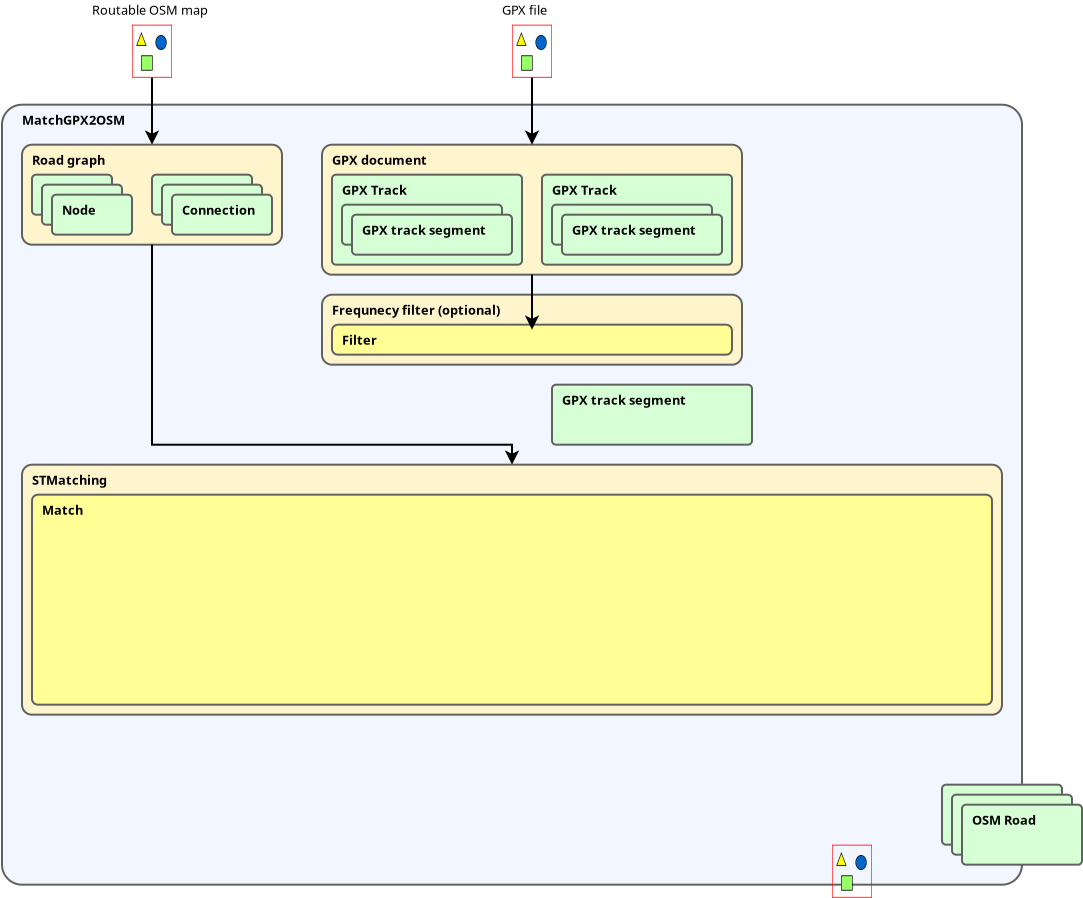 <?xml version="1.0" encoding="UTF-8"?>
<dia:diagram xmlns:dia="http://www.lysator.liu.se/~alla/dia/">
  <dia:layer name="Background" visible="true" active="true">
    <dia:object type="Standard - Box" version="0" id="O0">
      <dia:attribute name="obj_pos">
        <dia:point val="1,6"/>
      </dia:attribute>
      <dia:attribute name="obj_bb">
        <dia:rectangle val="0.95,5.95;52.05,45.05"/>
      </dia:attribute>
      <dia:attribute name="elem_corner">
        <dia:point val="1,6"/>
      </dia:attribute>
      <dia:attribute name="elem_width">
        <dia:real val="51"/>
      </dia:attribute>
      <dia:attribute name="elem_height">
        <dia:real val="39.0"/>
      </dia:attribute>
      <dia:attribute name="border_width">
        <dia:real val="0.1"/>
      </dia:attribute>
      <dia:attribute name="border_color">
        <dia:color val="#616161"/>
      </dia:attribute>
      <dia:attribute name="inner_color">
        <dia:color val="#f2f7ff"/>
      </dia:attribute>
      <dia:attribute name="show_background">
        <dia:boolean val="true"/>
      </dia:attribute>
      <dia:attribute name="corner_radius">
        <dia:real val="1"/>
      </dia:attribute>
    </dia:object>
    <dia:object type="Standard - Image" version="0" id="O1">
      <dia:attribute name="obj_pos">
        <dia:point val="26.5,2"/>
      </dia:attribute>
      <dia:attribute name="obj_bb">
        <dia:rectangle val="26.45,1.95;28.55,4.7"/>
      </dia:attribute>
      <dia:attribute name="elem_corner">
        <dia:point val="26.5,2"/>
      </dia:attribute>
      <dia:attribute name="elem_width">
        <dia:real val="2"/>
      </dia:attribute>
      <dia:attribute name="elem_height">
        <dia:real val="2.65"/>
      </dia:attribute>
      <dia:attribute name="border_width">
        <dia:real val="0.1"/>
      </dia:attribute>
      <dia:attribute name="border_color">
        <dia:color val="#ff0000"/>
      </dia:attribute>
      <dia:attribute name="draw_border">
        <dia:boolean val="false"/>
      </dia:attribute>
      <dia:attribute name="keep_aspect">
        <dia:boolean val="true"/>
      </dia:attribute>
      <dia:attribute name="file">
        <dia:string>#icons\gpx-file.png#</dia:string>
      </dia:attribute>
    </dia:object>
    <dia:object type="Standard - Box" version="0" id="O2">
      <dia:attribute name="obj_pos">
        <dia:point val="2,24"/>
      </dia:attribute>
      <dia:attribute name="obj_bb">
        <dia:rectangle val="1.95,23.95;51.05,36.55"/>
      </dia:attribute>
      <dia:attribute name="elem_corner">
        <dia:point val="2,24"/>
      </dia:attribute>
      <dia:attribute name="elem_width">
        <dia:real val="49.0"/>
      </dia:attribute>
      <dia:attribute name="elem_height">
        <dia:real val="12.5"/>
      </dia:attribute>
      <dia:attribute name="border_width">
        <dia:real val="0.1"/>
      </dia:attribute>
      <dia:attribute name="border_color">
        <dia:color val="#616161"/>
      </dia:attribute>
      <dia:attribute name="inner_color">
        <dia:color val="#fff5cd"/>
      </dia:attribute>
      <dia:attribute name="show_background">
        <dia:boolean val="true"/>
      </dia:attribute>
      <dia:attribute name="corner_radius">
        <dia:real val="0.5"/>
      </dia:attribute>
    </dia:object>
    <dia:object type="Standard - Text" version="1" id="O3">
      <dia:attribute name="obj_pos">
        <dia:point val="26,1.5"/>
      </dia:attribute>
      <dia:attribute name="obj_bb">
        <dia:rectangle val="26,0.886;28.516,1.687"/>
      </dia:attribute>
      <dia:attribute name="text">
        <dia:composite type="text">
          <dia:attribute name="string">
            <dia:string>#GPX file#</dia:string>
          </dia:attribute>
          <dia:attribute name="font">
            <dia:font family="sans" style="0" name="Helvetica"/>
          </dia:attribute>
          <dia:attribute name="height">
            <dia:real val="0.8"/>
          </dia:attribute>
          <dia:attribute name="pos">
            <dia:point val="26,1.5"/>
          </dia:attribute>
          <dia:attribute name="color">
            <dia:color val="#000000"/>
          </dia:attribute>
          <dia:attribute name="alignment">
            <dia:enum val="0"/>
          </dia:attribute>
        </dia:composite>
      </dia:attribute>
      <dia:attribute name="valign">
        <dia:enum val="3"/>
      </dia:attribute>
    </dia:object>
    <dia:object type="Standard - Text" version="1" id="O4">
      <dia:attribute name="obj_pos">
        <dia:point val="2,7"/>
      </dia:attribute>
      <dia:attribute name="obj_bb">
        <dia:rectangle val="2,6.386;7.804,7.187"/>
      </dia:attribute>
      <dia:attribute name="text">
        <dia:composite type="text">
          <dia:attribute name="string">
            <dia:string>#MatchGPX2OSM#</dia:string>
          </dia:attribute>
          <dia:attribute name="font">
            <dia:font family="sans" style="80" name="Helvetica-Bold"/>
          </dia:attribute>
          <dia:attribute name="height">
            <dia:real val="0.8"/>
          </dia:attribute>
          <dia:attribute name="pos">
            <dia:point val="2,7"/>
          </dia:attribute>
          <dia:attribute name="color">
            <dia:color val="#000000"/>
          </dia:attribute>
          <dia:attribute name="alignment">
            <dia:enum val="0"/>
          </dia:attribute>
        </dia:composite>
      </dia:attribute>
      <dia:attribute name="valign">
        <dia:enum val="3"/>
      </dia:attribute>
    </dia:object>
    <dia:object type="Standard - Image" version="0" id="O5">
      <dia:attribute name="obj_pos">
        <dia:point val="7.5,2"/>
      </dia:attribute>
      <dia:attribute name="obj_bb">
        <dia:rectangle val="7.45,1.95;9.55,4.7"/>
      </dia:attribute>
      <dia:attribute name="elem_corner">
        <dia:point val="7.5,2"/>
      </dia:attribute>
      <dia:attribute name="elem_width">
        <dia:real val="2"/>
      </dia:attribute>
      <dia:attribute name="elem_height">
        <dia:real val="2.65"/>
      </dia:attribute>
      <dia:attribute name="draw_border">
        <dia:boolean val="false"/>
      </dia:attribute>
      <dia:attribute name="keep_aspect">
        <dia:boolean val="true"/>
      </dia:attribute>
      <dia:attribute name="file">
        <dia:string>#icons\routable-osm-file.png#</dia:string>
      </dia:attribute>
    </dia:object>
    <dia:object type="Standard - Text" version="1" id="O6">
      <dia:attribute name="obj_pos">
        <dia:point val="5.5,1.5"/>
      </dia:attribute>
      <dia:attribute name="obj_bb">
        <dia:rectangle val="5.5,0.905;11.658,1.65"/>
      </dia:attribute>
      <dia:attribute name="text">
        <dia:composite type="text">
          <dia:attribute name="string">
            <dia:string>#Routable OSM map#</dia:string>
          </dia:attribute>
          <dia:attribute name="font">
            <dia:font family="sans" style="0" name="Helvetica"/>
          </dia:attribute>
          <dia:attribute name="height">
            <dia:real val="0.8"/>
          </dia:attribute>
          <dia:attribute name="pos">
            <dia:point val="5.5,1.5"/>
          </dia:attribute>
          <dia:attribute name="color">
            <dia:color val="#000000"/>
          </dia:attribute>
          <dia:attribute name="alignment">
            <dia:enum val="0"/>
          </dia:attribute>
        </dia:composite>
      </dia:attribute>
      <dia:attribute name="valign">
        <dia:enum val="3"/>
      </dia:attribute>
    </dia:object>
    <dia:object type="Standard - Text" version="1" id="O7">
      <dia:attribute name="obj_pos">
        <dia:point val="2.5,25"/>
      </dia:attribute>
      <dia:attribute name="obj_bb">
        <dia:rectangle val="2.5,24.405;6.74,25.15"/>
      </dia:attribute>
      <dia:attribute name="text">
        <dia:composite type="text">
          <dia:attribute name="string">
            <dia:string>#STMatching#</dia:string>
          </dia:attribute>
          <dia:attribute name="font">
            <dia:font family="sans" style="80" name="Helvetica-Bold"/>
          </dia:attribute>
          <dia:attribute name="height">
            <dia:real val="0.8"/>
          </dia:attribute>
          <dia:attribute name="pos">
            <dia:point val="2.5,25"/>
          </dia:attribute>
          <dia:attribute name="color">
            <dia:color val="#000000"/>
          </dia:attribute>
          <dia:attribute name="alignment">
            <dia:enum val="0"/>
          </dia:attribute>
        </dia:composite>
      </dia:attribute>
      <dia:attribute name="valign">
        <dia:enum val="3"/>
      </dia:attribute>
    </dia:object>
    <dia:object type="Standard - Box" version="0" id="O8">
      <dia:attribute name="obj_pos">
        <dia:point val="2,8"/>
      </dia:attribute>
      <dia:attribute name="obj_bb">
        <dia:rectangle val="1.95,7.95;15.05,13.05"/>
      </dia:attribute>
      <dia:attribute name="elem_corner">
        <dia:point val="2,8"/>
      </dia:attribute>
      <dia:attribute name="elem_width">
        <dia:real val="13.0"/>
      </dia:attribute>
      <dia:attribute name="elem_height">
        <dia:real val="5.0"/>
      </dia:attribute>
      <dia:attribute name="border_width">
        <dia:real val="0.1"/>
      </dia:attribute>
      <dia:attribute name="border_color">
        <dia:color val="#616161"/>
      </dia:attribute>
      <dia:attribute name="inner_color">
        <dia:color val="#fff5cd"/>
      </dia:attribute>
      <dia:attribute name="show_background">
        <dia:boolean val="true"/>
      </dia:attribute>
      <dia:attribute name="corner_radius">
        <dia:real val="0.5"/>
      </dia:attribute>
    </dia:object>
    <dia:object type="Standard - ZigZagLine" version="1" id="O9">
      <dia:attribute name="obj_pos">
        <dia:point val="8.5,4.65"/>
      </dia:attribute>
      <dia:attribute name="obj_bb">
        <dia:rectangle val="8.138,4.6;8.862,8.112"/>
      </dia:attribute>
      <dia:attribute name="orth_points">
        <dia:point val="8.5,4.65"/>
        <dia:point val="8.5,5.55"/>
        <dia:point val="8.5,5.55"/>
        <dia:point val="8.5,8"/>
      </dia:attribute>
      <dia:attribute name="orth_orient">
        <dia:enum val="1"/>
        <dia:enum val="0"/>
        <dia:enum val="1"/>
      </dia:attribute>
      <dia:attribute name="autorouting">
        <dia:boolean val="true"/>
      </dia:attribute>
      <dia:attribute name="end_arrow">
        <dia:enum val="22"/>
      </dia:attribute>
      <dia:attribute name="end_arrow_length">
        <dia:real val="0.5"/>
      </dia:attribute>
      <dia:attribute name="end_arrow_width">
        <dia:real val="0.5"/>
      </dia:attribute>
      <dia:connections>
        <dia:connection handle="0" to="O5" connection="6"/>
        <dia:connection handle="1" to="O8" connection="1"/>
      </dia:connections>
    </dia:object>
    <dia:object type="Standard - Text" version="1" id="O10">
      <dia:attribute name="obj_pos">
        <dia:point val="2.5,9"/>
      </dia:attribute>
      <dia:attribute name="obj_bb">
        <dia:rectangle val="2.5,8.405;6.662,9.15"/>
      </dia:attribute>
      <dia:attribute name="text">
        <dia:composite type="text">
          <dia:attribute name="string">
            <dia:string>#Road graph#</dia:string>
          </dia:attribute>
          <dia:attribute name="font">
            <dia:font family="sans" style="80" name="Helvetica-Bold"/>
          </dia:attribute>
          <dia:attribute name="height">
            <dia:real val="0.8"/>
          </dia:attribute>
          <dia:attribute name="pos">
            <dia:point val="2.5,9"/>
          </dia:attribute>
          <dia:attribute name="color">
            <dia:color val="#000000"/>
          </dia:attribute>
          <dia:attribute name="alignment">
            <dia:enum val="0"/>
          </dia:attribute>
        </dia:composite>
      </dia:attribute>
      <dia:attribute name="valign">
        <dia:enum val="3"/>
      </dia:attribute>
    </dia:object>
    <dia:object type="Standard - Box" version="0" id="O11">
      <dia:attribute name="obj_pos">
        <dia:point val="2.5,9.5"/>
      </dia:attribute>
      <dia:attribute name="obj_bb">
        <dia:rectangle val="2.45,9.45;6.55,11.55"/>
      </dia:attribute>
      <dia:attribute name="elem_corner">
        <dia:point val="2.5,9.5"/>
      </dia:attribute>
      <dia:attribute name="elem_width">
        <dia:real val="4.0"/>
      </dia:attribute>
      <dia:attribute name="elem_height">
        <dia:real val="2"/>
      </dia:attribute>
      <dia:attribute name="border_width">
        <dia:real val="0.1"/>
      </dia:attribute>
      <dia:attribute name="border_color">
        <dia:color val="#616161"/>
      </dia:attribute>
      <dia:attribute name="inner_color">
        <dia:color val="#d6ffd6"/>
      </dia:attribute>
      <dia:attribute name="show_background">
        <dia:boolean val="true"/>
      </dia:attribute>
      <dia:attribute name="corner_radius">
        <dia:real val="0.2"/>
      </dia:attribute>
    </dia:object>
    <dia:object type="Standard - Box" version="0" id="O12">
      <dia:attribute name="obj_pos">
        <dia:point val="3,10"/>
      </dia:attribute>
      <dia:attribute name="obj_bb">
        <dia:rectangle val="2.95,9.95;7.05,12.05"/>
      </dia:attribute>
      <dia:attribute name="elem_corner">
        <dia:point val="3,10"/>
      </dia:attribute>
      <dia:attribute name="elem_width">
        <dia:real val="4.0"/>
      </dia:attribute>
      <dia:attribute name="elem_height">
        <dia:real val="2.0"/>
      </dia:attribute>
      <dia:attribute name="border_width">
        <dia:real val="0.1"/>
      </dia:attribute>
      <dia:attribute name="border_color">
        <dia:color val="#616161"/>
      </dia:attribute>
      <dia:attribute name="inner_color">
        <dia:color val="#d6ffd6"/>
      </dia:attribute>
      <dia:attribute name="show_background">
        <dia:boolean val="true"/>
      </dia:attribute>
      <dia:attribute name="corner_radius">
        <dia:real val="0.2"/>
      </dia:attribute>
    </dia:object>
    <dia:object type="Standard - Box" version="0" id="O13">
      <dia:attribute name="obj_pos">
        <dia:point val="3.5,10.5"/>
      </dia:attribute>
      <dia:attribute name="obj_bb">
        <dia:rectangle val="3.45,10.45;7.55,12.55"/>
      </dia:attribute>
      <dia:attribute name="elem_corner">
        <dia:point val="3.5,10.5"/>
      </dia:attribute>
      <dia:attribute name="elem_width">
        <dia:real val="4.0"/>
      </dia:attribute>
      <dia:attribute name="elem_height">
        <dia:real val="2.0"/>
      </dia:attribute>
      <dia:attribute name="border_width">
        <dia:real val="0.1"/>
      </dia:attribute>
      <dia:attribute name="border_color">
        <dia:color val="#616161"/>
      </dia:attribute>
      <dia:attribute name="inner_color">
        <dia:color val="#d6ffd6"/>
      </dia:attribute>
      <dia:attribute name="show_background">
        <dia:boolean val="true"/>
      </dia:attribute>
      <dia:attribute name="corner_radius">
        <dia:real val="0.2"/>
      </dia:attribute>
    </dia:object>
    <dia:object type="Standard - Text" version="1" id="O14">
      <dia:attribute name="obj_pos">
        <dia:point val="4,11.5"/>
      </dia:attribute>
      <dia:attribute name="obj_bb">
        <dia:rectangle val="4,10.886;5.886,11.687"/>
      </dia:attribute>
      <dia:attribute name="text">
        <dia:composite type="text">
          <dia:attribute name="string">
            <dia:string>#Node#</dia:string>
          </dia:attribute>
          <dia:attribute name="font">
            <dia:font family="sans" style="80" name="Helvetica-Bold"/>
          </dia:attribute>
          <dia:attribute name="height">
            <dia:real val="0.8"/>
          </dia:attribute>
          <dia:attribute name="pos">
            <dia:point val="4,11.5"/>
          </dia:attribute>
          <dia:attribute name="color">
            <dia:color val="#000000"/>
          </dia:attribute>
          <dia:attribute name="alignment">
            <dia:enum val="0"/>
          </dia:attribute>
        </dia:composite>
      </dia:attribute>
      <dia:attribute name="valign">
        <dia:enum val="3"/>
      </dia:attribute>
    </dia:object>
    <dia:object type="Standard - Box" version="0" id="O15">
      <dia:attribute name="obj_pos">
        <dia:point val="2.5,25.5"/>
      </dia:attribute>
      <dia:attribute name="obj_bb">
        <dia:rectangle val="2.45,25.45;50.55,36.05"/>
      </dia:attribute>
      <dia:attribute name="elem_corner">
        <dia:point val="2.5,25.5"/>
      </dia:attribute>
      <dia:attribute name="elem_width">
        <dia:real val="48.0"/>
      </dia:attribute>
      <dia:attribute name="elem_height">
        <dia:real val="10.5"/>
      </dia:attribute>
      <dia:attribute name="border_width">
        <dia:real val="0.1"/>
      </dia:attribute>
      <dia:attribute name="border_color">
        <dia:color val="#616161"/>
      </dia:attribute>
      <dia:attribute name="inner_color">
        <dia:color val="#ffff96"/>
      </dia:attribute>
      <dia:attribute name="show_background">
        <dia:boolean val="true"/>
      </dia:attribute>
      <dia:attribute name="corner_radius">
        <dia:real val="0.3"/>
      </dia:attribute>
    </dia:object>
    <dia:object type="Standard - Text" version="1" id="O16">
      <dia:attribute name="obj_pos">
        <dia:point val="3,26.5"/>
      </dia:attribute>
      <dia:attribute name="obj_bb">
        <dia:rectangle val="3,25.905;5.21,26.65"/>
      </dia:attribute>
      <dia:attribute name="text">
        <dia:composite type="text">
          <dia:attribute name="string">
            <dia:string>#Match#</dia:string>
          </dia:attribute>
          <dia:attribute name="font">
            <dia:font family="sans" style="80" name="Helvetica-Bold"/>
          </dia:attribute>
          <dia:attribute name="height">
            <dia:real val="0.8"/>
          </dia:attribute>
          <dia:attribute name="pos">
            <dia:point val="3,26.5"/>
          </dia:attribute>
          <dia:attribute name="color">
            <dia:color val="#000000"/>
          </dia:attribute>
          <dia:attribute name="alignment">
            <dia:enum val="0"/>
          </dia:attribute>
        </dia:composite>
      </dia:attribute>
      <dia:attribute name="valign">
        <dia:enum val="3"/>
      </dia:attribute>
    </dia:object>
    <dia:object type="Standard - Image" version="0" id="O17">
      <dia:attribute name="obj_pos">
        <dia:point val="42.5,43"/>
      </dia:attribute>
      <dia:attribute name="obj_bb">
        <dia:rectangle val="42.45,42.95;44.55,45.7"/>
      </dia:attribute>
      <dia:attribute name="elem_corner">
        <dia:point val="42.5,43"/>
      </dia:attribute>
      <dia:attribute name="elem_width">
        <dia:real val="2"/>
      </dia:attribute>
      <dia:attribute name="elem_height">
        <dia:real val="2.65"/>
      </dia:attribute>
      <dia:attribute name="draw_border">
        <dia:boolean val="false"/>
      </dia:attribute>
      <dia:attribute name="keep_aspect">
        <dia:boolean val="true"/>
      </dia:attribute>
      <dia:attribute name="file">
        <dia:string>#icons\routable-osm-file.png#</dia:string>
      </dia:attribute>
    </dia:object>
    <dia:object type="Standard - Box" version="0" id="O18">
      <dia:attribute name="obj_pos">
        <dia:point val="48,40"/>
      </dia:attribute>
      <dia:attribute name="obj_bb">
        <dia:rectangle val="47.95,39.95;54.05,43.05"/>
      </dia:attribute>
      <dia:attribute name="elem_corner">
        <dia:point val="48,40"/>
      </dia:attribute>
      <dia:attribute name="elem_width">
        <dia:real val="6"/>
      </dia:attribute>
      <dia:attribute name="elem_height">
        <dia:real val="3"/>
      </dia:attribute>
      <dia:attribute name="border_width">
        <dia:real val="0.1"/>
      </dia:attribute>
      <dia:attribute name="border_color">
        <dia:color val="#616161"/>
      </dia:attribute>
      <dia:attribute name="inner_color">
        <dia:color val="#d6ffd6"/>
      </dia:attribute>
      <dia:attribute name="show_background">
        <dia:boolean val="true"/>
      </dia:attribute>
      <dia:attribute name="corner_radius">
        <dia:real val="0.2"/>
      </dia:attribute>
    </dia:object>
    <dia:object type="Standard - Box" version="0" id="O19">
      <dia:attribute name="obj_pos">
        <dia:point val="48.5,40.5"/>
      </dia:attribute>
      <dia:attribute name="obj_bb">
        <dia:rectangle val="48.45,40.45;54.55,43.55"/>
      </dia:attribute>
      <dia:attribute name="elem_corner">
        <dia:point val="48.5,40.5"/>
      </dia:attribute>
      <dia:attribute name="elem_width">
        <dia:real val="6"/>
      </dia:attribute>
      <dia:attribute name="elem_height">
        <dia:real val="3"/>
      </dia:attribute>
      <dia:attribute name="border_width">
        <dia:real val="0.1"/>
      </dia:attribute>
      <dia:attribute name="border_color">
        <dia:color val="#616161"/>
      </dia:attribute>
      <dia:attribute name="inner_color">
        <dia:color val="#d6ffd6"/>
      </dia:attribute>
      <dia:attribute name="show_background">
        <dia:boolean val="true"/>
      </dia:attribute>
      <dia:attribute name="corner_radius">
        <dia:real val="0.2"/>
      </dia:attribute>
    </dia:object>
    <dia:object type="Standard - Box" version="0" id="O20">
      <dia:attribute name="obj_pos">
        <dia:point val="49,41"/>
      </dia:attribute>
      <dia:attribute name="obj_bb">
        <dia:rectangle val="48.95,40.95;55.05,44.05"/>
      </dia:attribute>
      <dia:attribute name="elem_corner">
        <dia:point val="49,41"/>
      </dia:attribute>
      <dia:attribute name="elem_width">
        <dia:real val="6"/>
      </dia:attribute>
      <dia:attribute name="elem_height">
        <dia:real val="3"/>
      </dia:attribute>
      <dia:attribute name="border_width">
        <dia:real val="0.1"/>
      </dia:attribute>
      <dia:attribute name="border_color">
        <dia:color val="#616161"/>
      </dia:attribute>
      <dia:attribute name="inner_color">
        <dia:color val="#d6ffd6"/>
      </dia:attribute>
      <dia:attribute name="show_background">
        <dia:boolean val="true"/>
      </dia:attribute>
      <dia:attribute name="corner_radius">
        <dia:real val="0.2"/>
      </dia:attribute>
    </dia:object>
    <dia:object type="Standard - Text" version="1" id="O21">
      <dia:attribute name="obj_pos">
        <dia:point val="49.5,42"/>
      </dia:attribute>
      <dia:attribute name="obj_bb">
        <dia:rectangle val="49.5,41.405;53.188,42.15"/>
      </dia:attribute>
      <dia:attribute name="text">
        <dia:composite type="text">
          <dia:attribute name="string">
            <dia:string>#OSM Road#</dia:string>
          </dia:attribute>
          <dia:attribute name="font">
            <dia:font family="sans" style="80" name="Helvetica-Bold"/>
          </dia:attribute>
          <dia:attribute name="height">
            <dia:real val="0.8"/>
          </dia:attribute>
          <dia:attribute name="pos">
            <dia:point val="49.5,42"/>
          </dia:attribute>
          <dia:attribute name="color">
            <dia:color val="#000000"/>
          </dia:attribute>
          <dia:attribute name="alignment">
            <dia:enum val="0"/>
          </dia:attribute>
        </dia:composite>
      </dia:attribute>
      <dia:attribute name="valign">
        <dia:enum val="3"/>
      </dia:attribute>
    </dia:object>
    <dia:object type="Standard - Box" version="0" id="O22">
      <dia:attribute name="obj_pos">
        <dia:point val="8.5,9.5"/>
      </dia:attribute>
      <dia:attribute name="obj_bb">
        <dia:rectangle val="8.45,9.45;13.55,11.55"/>
      </dia:attribute>
      <dia:attribute name="elem_corner">
        <dia:point val="8.5,9.5"/>
      </dia:attribute>
      <dia:attribute name="elem_width">
        <dia:real val="5.0"/>
      </dia:attribute>
      <dia:attribute name="elem_height">
        <dia:real val="2"/>
      </dia:attribute>
      <dia:attribute name="border_width">
        <dia:real val="0.1"/>
      </dia:attribute>
      <dia:attribute name="border_color">
        <dia:color val="#616161"/>
      </dia:attribute>
      <dia:attribute name="inner_color">
        <dia:color val="#d6ffd6"/>
      </dia:attribute>
      <dia:attribute name="show_background">
        <dia:boolean val="true"/>
      </dia:attribute>
      <dia:attribute name="corner_radius">
        <dia:real val="0.2"/>
      </dia:attribute>
    </dia:object>
    <dia:object type="Standard - Box" version="0" id="O23">
      <dia:attribute name="obj_pos">
        <dia:point val="9,10"/>
      </dia:attribute>
      <dia:attribute name="obj_bb">
        <dia:rectangle val="8.95,9.95;14.05,12.05"/>
      </dia:attribute>
      <dia:attribute name="elem_corner">
        <dia:point val="9,10"/>
      </dia:attribute>
      <dia:attribute name="elem_width">
        <dia:real val="5.0"/>
      </dia:attribute>
      <dia:attribute name="elem_height">
        <dia:real val="2.0"/>
      </dia:attribute>
      <dia:attribute name="border_width">
        <dia:real val="0.1"/>
      </dia:attribute>
      <dia:attribute name="border_color">
        <dia:color val="#616161"/>
      </dia:attribute>
      <dia:attribute name="inner_color">
        <dia:color val="#d6ffd6"/>
      </dia:attribute>
      <dia:attribute name="show_background">
        <dia:boolean val="true"/>
      </dia:attribute>
      <dia:attribute name="corner_radius">
        <dia:real val="0.2"/>
      </dia:attribute>
    </dia:object>
    <dia:object type="Standard - Box" version="0" id="O24">
      <dia:attribute name="obj_pos">
        <dia:point val="9.5,10.5"/>
      </dia:attribute>
      <dia:attribute name="obj_bb">
        <dia:rectangle val="9.45,10.45;14.55,12.55"/>
      </dia:attribute>
      <dia:attribute name="elem_corner">
        <dia:point val="9.5,10.5"/>
      </dia:attribute>
      <dia:attribute name="elem_width">
        <dia:real val="5.0"/>
      </dia:attribute>
      <dia:attribute name="elem_height">
        <dia:real val="2.0"/>
      </dia:attribute>
      <dia:attribute name="border_width">
        <dia:real val="0.1"/>
      </dia:attribute>
      <dia:attribute name="border_color">
        <dia:color val="#616161"/>
      </dia:attribute>
      <dia:attribute name="inner_color">
        <dia:color val="#d6ffd6"/>
      </dia:attribute>
      <dia:attribute name="show_background">
        <dia:boolean val="true"/>
      </dia:attribute>
      <dia:attribute name="corner_radius">
        <dia:real val="0.2"/>
      </dia:attribute>
    </dia:object>
    <dia:object type="Standard - Text" version="1" id="O25">
      <dia:attribute name="obj_pos">
        <dia:point val="10,11.5"/>
      </dia:attribute>
      <dia:attribute name="obj_bb">
        <dia:rectangle val="10,10.886;14.074,11.687"/>
      </dia:attribute>
      <dia:attribute name="text">
        <dia:composite type="text">
          <dia:attribute name="string">
            <dia:string>#Connection#</dia:string>
          </dia:attribute>
          <dia:attribute name="font">
            <dia:font family="sans" style="80" name="Helvetica-Bold"/>
          </dia:attribute>
          <dia:attribute name="height">
            <dia:real val="0.8"/>
          </dia:attribute>
          <dia:attribute name="pos">
            <dia:point val="10,11.5"/>
          </dia:attribute>
          <dia:attribute name="color">
            <dia:color val="#000000"/>
          </dia:attribute>
          <dia:attribute name="alignment">
            <dia:enum val="0"/>
          </dia:attribute>
        </dia:composite>
      </dia:attribute>
      <dia:attribute name="valign">
        <dia:enum val="3"/>
      </dia:attribute>
    </dia:object>
    <dia:object type="Standard - Box" version="0" id="O26">
      <dia:attribute name="obj_pos">
        <dia:point val="17,8"/>
      </dia:attribute>
      <dia:attribute name="obj_bb">
        <dia:rectangle val="16.95,7.95;38.05,14.55"/>
      </dia:attribute>
      <dia:attribute name="elem_corner">
        <dia:point val="17,8"/>
      </dia:attribute>
      <dia:attribute name="elem_width">
        <dia:real val="21.0"/>
      </dia:attribute>
      <dia:attribute name="elem_height">
        <dia:real val="6.5"/>
      </dia:attribute>
      <dia:attribute name="border_width">
        <dia:real val="0.1"/>
      </dia:attribute>
      <dia:attribute name="border_color">
        <dia:color val="#616161"/>
      </dia:attribute>
      <dia:attribute name="inner_color">
        <dia:color val="#fff5cd"/>
      </dia:attribute>
      <dia:attribute name="show_background">
        <dia:boolean val="true"/>
      </dia:attribute>
      <dia:attribute name="corner_radius">
        <dia:real val="0.5"/>
      </dia:attribute>
    </dia:object>
    <dia:object type="Standard - Text" version="1" id="O27">
      <dia:attribute name="obj_pos">
        <dia:point val="17.5,9"/>
      </dia:attribute>
      <dia:attribute name="obj_bb">
        <dia:rectangle val="17.5,8.386;22.824,9.187"/>
      </dia:attribute>
      <dia:attribute name="text">
        <dia:composite type="text">
          <dia:attribute name="string">
            <dia:string>#GPX document#</dia:string>
          </dia:attribute>
          <dia:attribute name="font">
            <dia:font family="sans" style="80" name="Helvetica-Bold"/>
          </dia:attribute>
          <dia:attribute name="height">
            <dia:real val="0.8"/>
          </dia:attribute>
          <dia:attribute name="pos">
            <dia:point val="17.5,9"/>
          </dia:attribute>
          <dia:attribute name="color">
            <dia:color val="#000000"/>
          </dia:attribute>
          <dia:attribute name="alignment">
            <dia:enum val="0"/>
          </dia:attribute>
        </dia:composite>
      </dia:attribute>
      <dia:attribute name="valign">
        <dia:enum val="3"/>
      </dia:attribute>
    </dia:object>
    <dia:object type="Standard - Box" version="0" id="O28">
      <dia:attribute name="obj_pos">
        <dia:point val="17.5,9.5"/>
      </dia:attribute>
      <dia:attribute name="obj_bb">
        <dia:rectangle val="17.45,9.45;27.05,14.05"/>
      </dia:attribute>
      <dia:attribute name="elem_corner">
        <dia:point val="17.5,9.5"/>
      </dia:attribute>
      <dia:attribute name="elem_width">
        <dia:real val="9.5"/>
      </dia:attribute>
      <dia:attribute name="elem_height">
        <dia:real val="4.5"/>
      </dia:attribute>
      <dia:attribute name="border_width">
        <dia:real val="0.1"/>
      </dia:attribute>
      <dia:attribute name="border_color">
        <dia:color val="#616161"/>
      </dia:attribute>
      <dia:attribute name="inner_color">
        <dia:color val="#d6ffd6"/>
      </dia:attribute>
      <dia:attribute name="show_background">
        <dia:boolean val="true"/>
      </dia:attribute>
      <dia:attribute name="corner_radius">
        <dia:real val="0.2"/>
      </dia:attribute>
    </dia:object>
    <dia:object type="Standard - Box" version="0" id="O29">
      <dia:attribute name="obj_pos">
        <dia:point val="18,11"/>
      </dia:attribute>
      <dia:attribute name="obj_bb">
        <dia:rectangle val="17.95,10.95;26.05,13.05"/>
      </dia:attribute>
      <dia:attribute name="elem_corner">
        <dia:point val="18,11"/>
      </dia:attribute>
      <dia:attribute name="elem_width">
        <dia:real val="8.0"/>
      </dia:attribute>
      <dia:attribute name="elem_height">
        <dia:real val="2.0"/>
      </dia:attribute>
      <dia:attribute name="border_width">
        <dia:real val="0.1"/>
      </dia:attribute>
      <dia:attribute name="border_color">
        <dia:color val="#616161"/>
      </dia:attribute>
      <dia:attribute name="inner_color">
        <dia:color val="#d6ffd6"/>
      </dia:attribute>
      <dia:attribute name="show_background">
        <dia:boolean val="true"/>
      </dia:attribute>
      <dia:attribute name="corner_radius">
        <dia:real val="0.2"/>
      </dia:attribute>
    </dia:object>
    <dia:object type="Standard - Box" version="0" id="O30">
      <dia:attribute name="obj_pos">
        <dia:point val="18.5,11.5"/>
      </dia:attribute>
      <dia:attribute name="obj_bb">
        <dia:rectangle val="18.45,11.45;26.55,13.55"/>
      </dia:attribute>
      <dia:attribute name="elem_corner">
        <dia:point val="18.5,11.5"/>
      </dia:attribute>
      <dia:attribute name="elem_width">
        <dia:real val="8.0"/>
      </dia:attribute>
      <dia:attribute name="elem_height">
        <dia:real val="2.0"/>
      </dia:attribute>
      <dia:attribute name="border_width">
        <dia:real val="0.1"/>
      </dia:attribute>
      <dia:attribute name="border_color">
        <dia:color val="#616161"/>
      </dia:attribute>
      <dia:attribute name="inner_color">
        <dia:color val="#d6ffd6"/>
      </dia:attribute>
      <dia:attribute name="show_background">
        <dia:boolean val="true"/>
      </dia:attribute>
      <dia:attribute name="corner_radius">
        <dia:real val="0.2"/>
      </dia:attribute>
    </dia:object>
    <dia:object type="Standard - Text" version="1" id="O31">
      <dia:attribute name="obj_pos">
        <dia:point val="18,10.5"/>
      </dia:attribute>
      <dia:attribute name="obj_bb">
        <dia:rectangle val="18,9.905;21.7,10.65"/>
      </dia:attribute>
      <dia:attribute name="text">
        <dia:composite type="text">
          <dia:attribute name="string">
            <dia:string>#GPX Track#</dia:string>
          </dia:attribute>
          <dia:attribute name="font">
            <dia:font family="sans" style="80" name="Helvetica-Bold"/>
          </dia:attribute>
          <dia:attribute name="height">
            <dia:real val="0.8"/>
          </dia:attribute>
          <dia:attribute name="pos">
            <dia:point val="18,10.5"/>
          </dia:attribute>
          <dia:attribute name="color">
            <dia:color val="#000000"/>
          </dia:attribute>
          <dia:attribute name="alignment">
            <dia:enum val="0"/>
          </dia:attribute>
        </dia:composite>
      </dia:attribute>
      <dia:attribute name="valign">
        <dia:enum val="3"/>
      </dia:attribute>
    </dia:object>
    <dia:object type="Standard - Text" version="1" id="O32">
      <dia:attribute name="obj_pos">
        <dia:point val="19,12.5"/>
      </dia:attribute>
      <dia:attribute name="obj_bb">
        <dia:rectangle val="19,11.905;25.925,12.65"/>
      </dia:attribute>
      <dia:attribute name="text">
        <dia:composite type="text">
          <dia:attribute name="string">
            <dia:string>#GPX track segment#</dia:string>
          </dia:attribute>
          <dia:attribute name="font">
            <dia:font family="sans" style="80" name="Helvetica-Bold"/>
          </dia:attribute>
          <dia:attribute name="height">
            <dia:real val="0.8"/>
          </dia:attribute>
          <dia:attribute name="pos">
            <dia:point val="19,12.5"/>
          </dia:attribute>
          <dia:attribute name="color">
            <dia:color val="#000000"/>
          </dia:attribute>
          <dia:attribute name="alignment">
            <dia:enum val="0"/>
          </dia:attribute>
        </dia:composite>
      </dia:attribute>
      <dia:attribute name="valign">
        <dia:enum val="3"/>
      </dia:attribute>
    </dia:object>
    <dia:object type="Standard - Box" version="0" id="O33">
      <dia:attribute name="obj_pos">
        <dia:point val="28,9.5"/>
      </dia:attribute>
      <dia:attribute name="obj_bb">
        <dia:rectangle val="27.95,9.45;37.55,14.05"/>
      </dia:attribute>
      <dia:attribute name="elem_corner">
        <dia:point val="28,9.5"/>
      </dia:attribute>
      <dia:attribute name="elem_width">
        <dia:real val="9.5"/>
      </dia:attribute>
      <dia:attribute name="elem_height">
        <dia:real val="4.5"/>
      </dia:attribute>
      <dia:attribute name="border_width">
        <dia:real val="0.1"/>
      </dia:attribute>
      <dia:attribute name="border_color">
        <dia:color val="#616161"/>
      </dia:attribute>
      <dia:attribute name="inner_color">
        <dia:color val="#d6ffd6"/>
      </dia:attribute>
      <dia:attribute name="show_background">
        <dia:boolean val="true"/>
      </dia:attribute>
      <dia:attribute name="corner_radius">
        <dia:real val="0.2"/>
      </dia:attribute>
    </dia:object>
    <dia:object type="Standard - Box" version="0" id="O34">
      <dia:attribute name="obj_pos">
        <dia:point val="28.5,11"/>
      </dia:attribute>
      <dia:attribute name="obj_bb">
        <dia:rectangle val="28.45,10.95;36.55,13.05"/>
      </dia:attribute>
      <dia:attribute name="elem_corner">
        <dia:point val="28.5,11"/>
      </dia:attribute>
      <dia:attribute name="elem_width">
        <dia:real val="8.0"/>
      </dia:attribute>
      <dia:attribute name="elem_height">
        <dia:real val="2.0"/>
      </dia:attribute>
      <dia:attribute name="border_width">
        <dia:real val="0.1"/>
      </dia:attribute>
      <dia:attribute name="border_color">
        <dia:color val="#616161"/>
      </dia:attribute>
      <dia:attribute name="inner_color">
        <dia:color val="#d6ffd6"/>
      </dia:attribute>
      <dia:attribute name="show_background">
        <dia:boolean val="true"/>
      </dia:attribute>
      <dia:attribute name="corner_radius">
        <dia:real val="0.2"/>
      </dia:attribute>
    </dia:object>
    <dia:object type="Standard - Box" version="0" id="O35">
      <dia:attribute name="obj_pos">
        <dia:point val="29,11.5"/>
      </dia:attribute>
      <dia:attribute name="obj_bb">
        <dia:rectangle val="28.95,11.45;37.05,13.55"/>
      </dia:attribute>
      <dia:attribute name="elem_corner">
        <dia:point val="29,11.5"/>
      </dia:attribute>
      <dia:attribute name="elem_width">
        <dia:real val="8.0"/>
      </dia:attribute>
      <dia:attribute name="elem_height">
        <dia:real val="2.0"/>
      </dia:attribute>
      <dia:attribute name="border_width">
        <dia:real val="0.1"/>
      </dia:attribute>
      <dia:attribute name="border_color">
        <dia:color val="#616161"/>
      </dia:attribute>
      <dia:attribute name="inner_color">
        <dia:color val="#d6ffd6"/>
      </dia:attribute>
      <dia:attribute name="show_background">
        <dia:boolean val="true"/>
      </dia:attribute>
      <dia:attribute name="corner_radius">
        <dia:real val="0.2"/>
      </dia:attribute>
    </dia:object>
    <dia:object type="Standard - Text" version="1" id="O36">
      <dia:attribute name="obj_pos">
        <dia:point val="28.5,10.5"/>
      </dia:attribute>
      <dia:attribute name="obj_bb">
        <dia:rectangle val="28.5,9.905;32.2,10.65"/>
      </dia:attribute>
      <dia:attribute name="text">
        <dia:composite type="text">
          <dia:attribute name="string">
            <dia:string>#GPX Track#</dia:string>
          </dia:attribute>
          <dia:attribute name="font">
            <dia:font family="sans" style="80" name="Helvetica-Bold"/>
          </dia:attribute>
          <dia:attribute name="height">
            <dia:real val="0.8"/>
          </dia:attribute>
          <dia:attribute name="pos">
            <dia:point val="28.5,10.5"/>
          </dia:attribute>
          <dia:attribute name="color">
            <dia:color val="#000000"/>
          </dia:attribute>
          <dia:attribute name="alignment">
            <dia:enum val="0"/>
          </dia:attribute>
        </dia:composite>
      </dia:attribute>
      <dia:attribute name="valign">
        <dia:enum val="3"/>
      </dia:attribute>
    </dia:object>
    <dia:object type="Standard - Text" version="1" id="O37">
      <dia:attribute name="obj_pos">
        <dia:point val="29.5,12.5"/>
      </dia:attribute>
      <dia:attribute name="obj_bb">
        <dia:rectangle val="29.5,11.905;36.425,12.65"/>
      </dia:attribute>
      <dia:attribute name="text">
        <dia:composite type="text">
          <dia:attribute name="string">
            <dia:string>#GPX track segment#</dia:string>
          </dia:attribute>
          <dia:attribute name="font">
            <dia:font family="sans" style="80" name="Helvetica-Bold"/>
          </dia:attribute>
          <dia:attribute name="height">
            <dia:real val="0.8"/>
          </dia:attribute>
          <dia:attribute name="pos">
            <dia:point val="29.5,12.5"/>
          </dia:attribute>
          <dia:attribute name="color">
            <dia:color val="#000000"/>
          </dia:attribute>
          <dia:attribute name="alignment">
            <dia:enum val="0"/>
          </dia:attribute>
        </dia:composite>
      </dia:attribute>
      <dia:attribute name="valign">
        <dia:enum val="3"/>
      </dia:attribute>
    </dia:object>
    <dia:object type="Standard - ZigZagLine" version="1" id="O38">
      <dia:attribute name="obj_pos">
        <dia:point val="27.5,4.65"/>
      </dia:attribute>
      <dia:attribute name="obj_bb">
        <dia:rectangle val="27.138,4.6;27.862,8.112"/>
      </dia:attribute>
      <dia:attribute name="orth_points">
        <dia:point val="27.5,4.65"/>
        <dia:point val="27.5,5.775"/>
        <dia:point val="27.5,5.775"/>
        <dia:point val="27.5,8"/>
      </dia:attribute>
      <dia:attribute name="orth_orient">
        <dia:enum val="1"/>
        <dia:enum val="0"/>
        <dia:enum val="1"/>
      </dia:attribute>
      <dia:attribute name="autorouting">
        <dia:boolean val="true"/>
      </dia:attribute>
      <dia:attribute name="end_arrow">
        <dia:enum val="22"/>
      </dia:attribute>
      <dia:attribute name="end_arrow_length">
        <dia:real val="0.5"/>
      </dia:attribute>
      <dia:attribute name="end_arrow_width">
        <dia:real val="0.5"/>
      </dia:attribute>
      <dia:connections>
        <dia:connection handle="0" to="O1" connection="6"/>
        <dia:connection handle="1" to="O26" connection="1"/>
      </dia:connections>
    </dia:object>
    <dia:object type="Standard - Box" version="0" id="O39">
      <dia:attribute name="obj_pos">
        <dia:point val="17,15.5"/>
      </dia:attribute>
      <dia:attribute name="obj_bb">
        <dia:rectangle val="16.95,15.45;38.05,19.05"/>
      </dia:attribute>
      <dia:attribute name="elem_corner">
        <dia:point val="17,15.5"/>
      </dia:attribute>
      <dia:attribute name="elem_width">
        <dia:real val="21.0"/>
      </dia:attribute>
      <dia:attribute name="elem_height">
        <dia:real val="3.5"/>
      </dia:attribute>
      <dia:attribute name="border_width">
        <dia:real val="0.1"/>
      </dia:attribute>
      <dia:attribute name="border_color">
        <dia:color val="#616161"/>
      </dia:attribute>
      <dia:attribute name="inner_color">
        <dia:color val="#fff5cd"/>
      </dia:attribute>
      <dia:attribute name="show_background">
        <dia:boolean val="true"/>
      </dia:attribute>
      <dia:attribute name="corner_radius">
        <dia:real val="0.5"/>
      </dia:attribute>
    </dia:object>
    <dia:object type="Standard - Text" version="1" id="O40">
      <dia:attribute name="obj_pos">
        <dia:point val="17.5,16.5"/>
      </dia:attribute>
      <dia:attribute name="obj_bb">
        <dia:rectangle val="17.5,15.905;27.06,16.65"/>
      </dia:attribute>
      <dia:attribute name="text">
        <dia:composite type="text">
          <dia:attribute name="string">
            <dia:string>#Frequnecy filter (optional)#</dia:string>
          </dia:attribute>
          <dia:attribute name="font">
            <dia:font family="sans" style="80" name="Helvetica-Bold"/>
          </dia:attribute>
          <dia:attribute name="height">
            <dia:real val="0.8"/>
          </dia:attribute>
          <dia:attribute name="pos">
            <dia:point val="17.5,16.5"/>
          </dia:attribute>
          <dia:attribute name="color">
            <dia:color val="#000000"/>
          </dia:attribute>
          <dia:attribute name="alignment">
            <dia:enum val="0"/>
          </dia:attribute>
        </dia:composite>
      </dia:attribute>
      <dia:attribute name="valign">
        <dia:enum val="3"/>
      </dia:attribute>
    </dia:object>
    <dia:object type="Standard - Box" version="0" id="O41">
      <dia:attribute name="obj_pos">
        <dia:point val="17.5,17"/>
      </dia:attribute>
      <dia:attribute name="obj_bb">
        <dia:rectangle val="17.45,16.95;37.55,18.55"/>
      </dia:attribute>
      <dia:attribute name="elem_corner">
        <dia:point val="17.5,17"/>
      </dia:attribute>
      <dia:attribute name="elem_width">
        <dia:real val="20.0"/>
      </dia:attribute>
      <dia:attribute name="elem_height">
        <dia:real val="1.5"/>
      </dia:attribute>
      <dia:attribute name="border_width">
        <dia:real val="0.1"/>
      </dia:attribute>
      <dia:attribute name="border_color">
        <dia:color val="#616161"/>
      </dia:attribute>
      <dia:attribute name="inner_color">
        <dia:color val="#ffff96"/>
      </dia:attribute>
      <dia:attribute name="show_background">
        <dia:boolean val="true"/>
      </dia:attribute>
      <dia:attribute name="corner_radius">
        <dia:real val="0.3"/>
      </dia:attribute>
    </dia:object>
    <dia:object type="Standard - Text" version="1" id="O42">
      <dia:attribute name="obj_pos">
        <dia:point val="18,18"/>
      </dia:attribute>
      <dia:attribute name="obj_bb">
        <dia:rectangle val="18,17.405;19.933,18.15"/>
      </dia:attribute>
      <dia:attribute name="text">
        <dia:composite type="text">
          <dia:attribute name="string">
            <dia:string>#Filter#</dia:string>
          </dia:attribute>
          <dia:attribute name="font">
            <dia:font family="sans" style="80" name="Helvetica-Bold"/>
          </dia:attribute>
          <dia:attribute name="height">
            <dia:real val="0.8"/>
          </dia:attribute>
          <dia:attribute name="pos">
            <dia:point val="18,18"/>
          </dia:attribute>
          <dia:attribute name="color">
            <dia:color val="#000000"/>
          </dia:attribute>
          <dia:attribute name="alignment">
            <dia:enum val="0"/>
          </dia:attribute>
        </dia:composite>
      </dia:attribute>
      <dia:attribute name="valign">
        <dia:enum val="3"/>
      </dia:attribute>
    </dia:object>
    <dia:object type="Standard - ZigZagLine" version="1" id="O43">
      <dia:attribute name="obj_pos">
        <dia:point val="27.5,14.5"/>
      </dia:attribute>
      <dia:attribute name="obj_bb">
        <dia:rectangle val="26.888,14.5;27.612,17.612"/>
      </dia:attribute>
      <dia:attribute name="orth_points">
        <dia:point val="27.5,14.5"/>
        <dia:point val="27.5,14.5"/>
        <dia:point val="27.5,17.25"/>
        <dia:point val="27.5,17.25"/>
      </dia:attribute>
      <dia:attribute name="orth_orient">
        <dia:enum val="0"/>
        <dia:enum val="1"/>
        <dia:enum val="0"/>
      </dia:attribute>
      <dia:attribute name="autorouting">
        <dia:boolean val="false"/>
      </dia:attribute>
      <dia:attribute name="end_arrow">
        <dia:enum val="22"/>
      </dia:attribute>
      <dia:attribute name="end_arrow_length">
        <dia:real val="0.5"/>
      </dia:attribute>
      <dia:attribute name="end_arrow_width">
        <dia:real val="0.5"/>
      </dia:attribute>
      <dia:connections>
        <dia:connection handle="0" to="O26" connection="6"/>
        <dia:connection handle="1" to="O39" connection="8"/>
      </dia:connections>
    </dia:object>
    <dia:object type="Standard - Box" version="0" id="O44">
      <dia:attribute name="obj_pos">
        <dia:point val="28.5,20"/>
      </dia:attribute>
      <dia:attribute name="obj_bb">
        <dia:rectangle val="28.45,19.95;38.55,23.05"/>
      </dia:attribute>
      <dia:attribute name="elem_corner">
        <dia:point val="28.5,20"/>
      </dia:attribute>
      <dia:attribute name="elem_width">
        <dia:real val="10"/>
      </dia:attribute>
      <dia:attribute name="elem_height">
        <dia:real val="3"/>
      </dia:attribute>
      <dia:attribute name="border_width">
        <dia:real val="0.1"/>
      </dia:attribute>
      <dia:attribute name="border_color">
        <dia:color val="#616161"/>
      </dia:attribute>
      <dia:attribute name="inner_color">
        <dia:color val="#d6ffd6"/>
      </dia:attribute>
      <dia:attribute name="show_background">
        <dia:boolean val="true"/>
      </dia:attribute>
      <dia:attribute name="corner_radius">
        <dia:real val="0.2"/>
      </dia:attribute>
    </dia:object>
    <dia:object type="Standard - Text" version="1" id="O45">
      <dia:attribute name="obj_pos">
        <dia:point val="29,21"/>
      </dia:attribute>
      <dia:attribute name="obj_bb">
        <dia:rectangle val="29,20.405;35.925,21.15"/>
      </dia:attribute>
      <dia:attribute name="text">
        <dia:composite type="text">
          <dia:attribute name="string">
            <dia:string>#GPX track segment#</dia:string>
          </dia:attribute>
          <dia:attribute name="font">
            <dia:font family="sans" style="80" name="Helvetica-Bold"/>
          </dia:attribute>
          <dia:attribute name="height">
            <dia:real val="0.8"/>
          </dia:attribute>
          <dia:attribute name="pos">
            <dia:point val="29,21"/>
          </dia:attribute>
          <dia:attribute name="color">
            <dia:color val="#000000"/>
          </dia:attribute>
          <dia:attribute name="alignment">
            <dia:enum val="0"/>
          </dia:attribute>
        </dia:composite>
      </dia:attribute>
      <dia:attribute name="valign">
        <dia:enum val="3"/>
      </dia:attribute>
    </dia:object>
    <dia:object type="Standard - ZigZagLine" version="1" id="O46">
      <dia:attribute name="obj_pos">
        <dia:point val="8.5,13"/>
      </dia:attribute>
      <dia:attribute name="obj_bb">
        <dia:rectangle val="8.45,12.95;26.862,24.112"/>
      </dia:attribute>
      <dia:attribute name="orth_points">
        <dia:point val="8.5,13"/>
        <dia:point val="8.5,23"/>
        <dia:point val="26.5,23"/>
        <dia:point val="26.5,24"/>
      </dia:attribute>
      <dia:attribute name="orth_orient">
        <dia:enum val="1"/>
        <dia:enum val="0"/>
        <dia:enum val="1"/>
      </dia:attribute>
      <dia:attribute name="autorouting">
        <dia:boolean val="false"/>
      </dia:attribute>
      <dia:attribute name="end_arrow">
        <dia:enum val="22"/>
      </dia:attribute>
      <dia:attribute name="end_arrow_length">
        <dia:real val="0.5"/>
      </dia:attribute>
      <dia:attribute name="end_arrow_width">
        <dia:real val="0.5"/>
      </dia:attribute>
      <dia:connections>
        <dia:connection handle="0" to="O8" connection="6"/>
        <dia:connection handle="1" to="O2" connection="1"/>
      </dia:connections>
    </dia:object>
  </dia:layer>
</dia:diagram>
